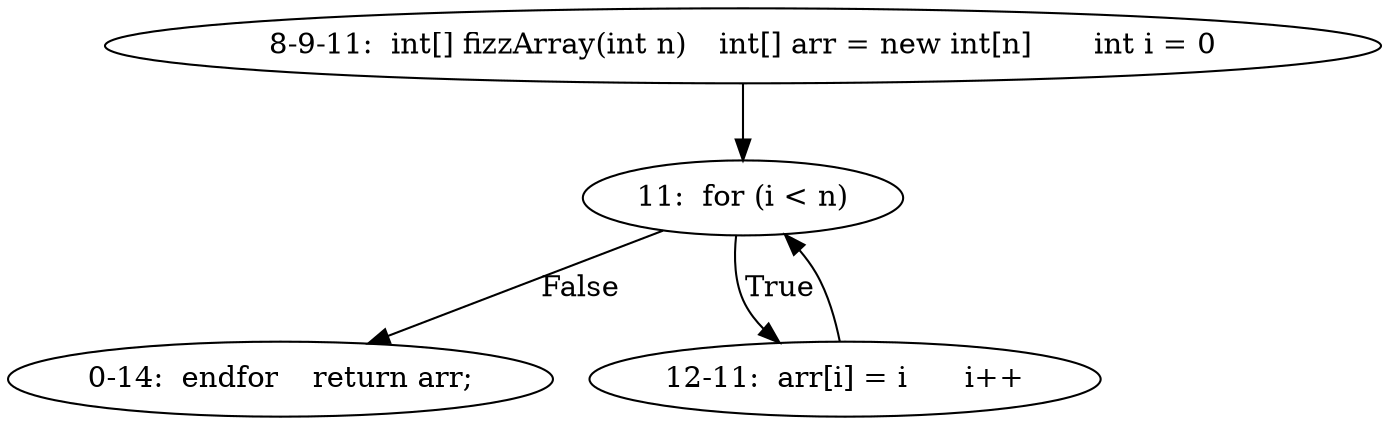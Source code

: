 digraph result_test { 
// graph-vertices
  a2  [label="8-9-11:  int[] fizzArray(int n)	int[] arr = new int[n]	int i = 0"]; 
  3  [label="11:  for (i < n)"]; 
  a3  [label="0-14:  endfor	return arr;"]; 
  a4  [label="12-11:  arr[i] = i	i++"]; 
// graph-edges
  a2 -> 3;
  3 -> a3  [label="False"]; 
  3 -> a4  [label="True"]; 
  a4 -> 3;
}